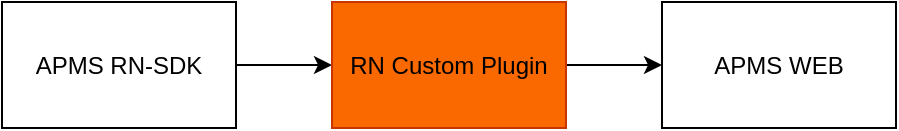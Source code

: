 <mxfile version="21.3.5" type="github">
  <diagram name="第 1 页" id="cgwOxS0j_AeG5i-IWeWC">
    <mxGraphModel dx="1306" dy="868" grid="0" gridSize="10" guides="1" tooltips="1" connect="1" arrows="1" fold="1" page="1" pageScale="1" pageWidth="3300" pageHeight="4681" math="0" shadow="0">
      <root>
        <mxCell id="0" />
        <mxCell id="1" parent="0" />
        <mxCell id="_LnGlQ9IZnwBmfZuo7Em-3" value="" style="edgeStyle=orthogonalEdgeStyle;rounded=0;orthogonalLoop=1;jettySize=auto;html=1;" edge="1" parent="1" source="_LnGlQ9IZnwBmfZuo7Em-1" target="_LnGlQ9IZnwBmfZuo7Em-2">
          <mxGeometry relative="1" as="geometry" />
        </mxCell>
        <mxCell id="_LnGlQ9IZnwBmfZuo7Em-1" value="APMS RN-SDK" style="rounded=0;whiteSpace=wrap;html=1;" vertex="1" parent="1">
          <mxGeometry x="209" y="229" width="117" height="63" as="geometry" />
        </mxCell>
        <mxCell id="_LnGlQ9IZnwBmfZuo7Em-5" value="" style="edgeStyle=orthogonalEdgeStyle;rounded=0;orthogonalLoop=1;jettySize=auto;html=1;" edge="1" parent="1" source="_LnGlQ9IZnwBmfZuo7Em-2" target="_LnGlQ9IZnwBmfZuo7Em-4">
          <mxGeometry relative="1" as="geometry" />
        </mxCell>
        <mxCell id="_LnGlQ9IZnwBmfZuo7Em-2" value="RN Custom Plugin" style="rounded=0;whiteSpace=wrap;html=1;fillColor=#fa6800;strokeColor=#C73500;fontColor=#000000;" vertex="1" parent="1">
          <mxGeometry x="374" y="229" width="117" height="63" as="geometry" />
        </mxCell>
        <mxCell id="_LnGlQ9IZnwBmfZuo7Em-4" value="APMS WEB" style="rounded=0;whiteSpace=wrap;html=1;" vertex="1" parent="1">
          <mxGeometry x="539" y="229" width="117" height="63" as="geometry" />
        </mxCell>
      </root>
    </mxGraphModel>
  </diagram>
</mxfile>
